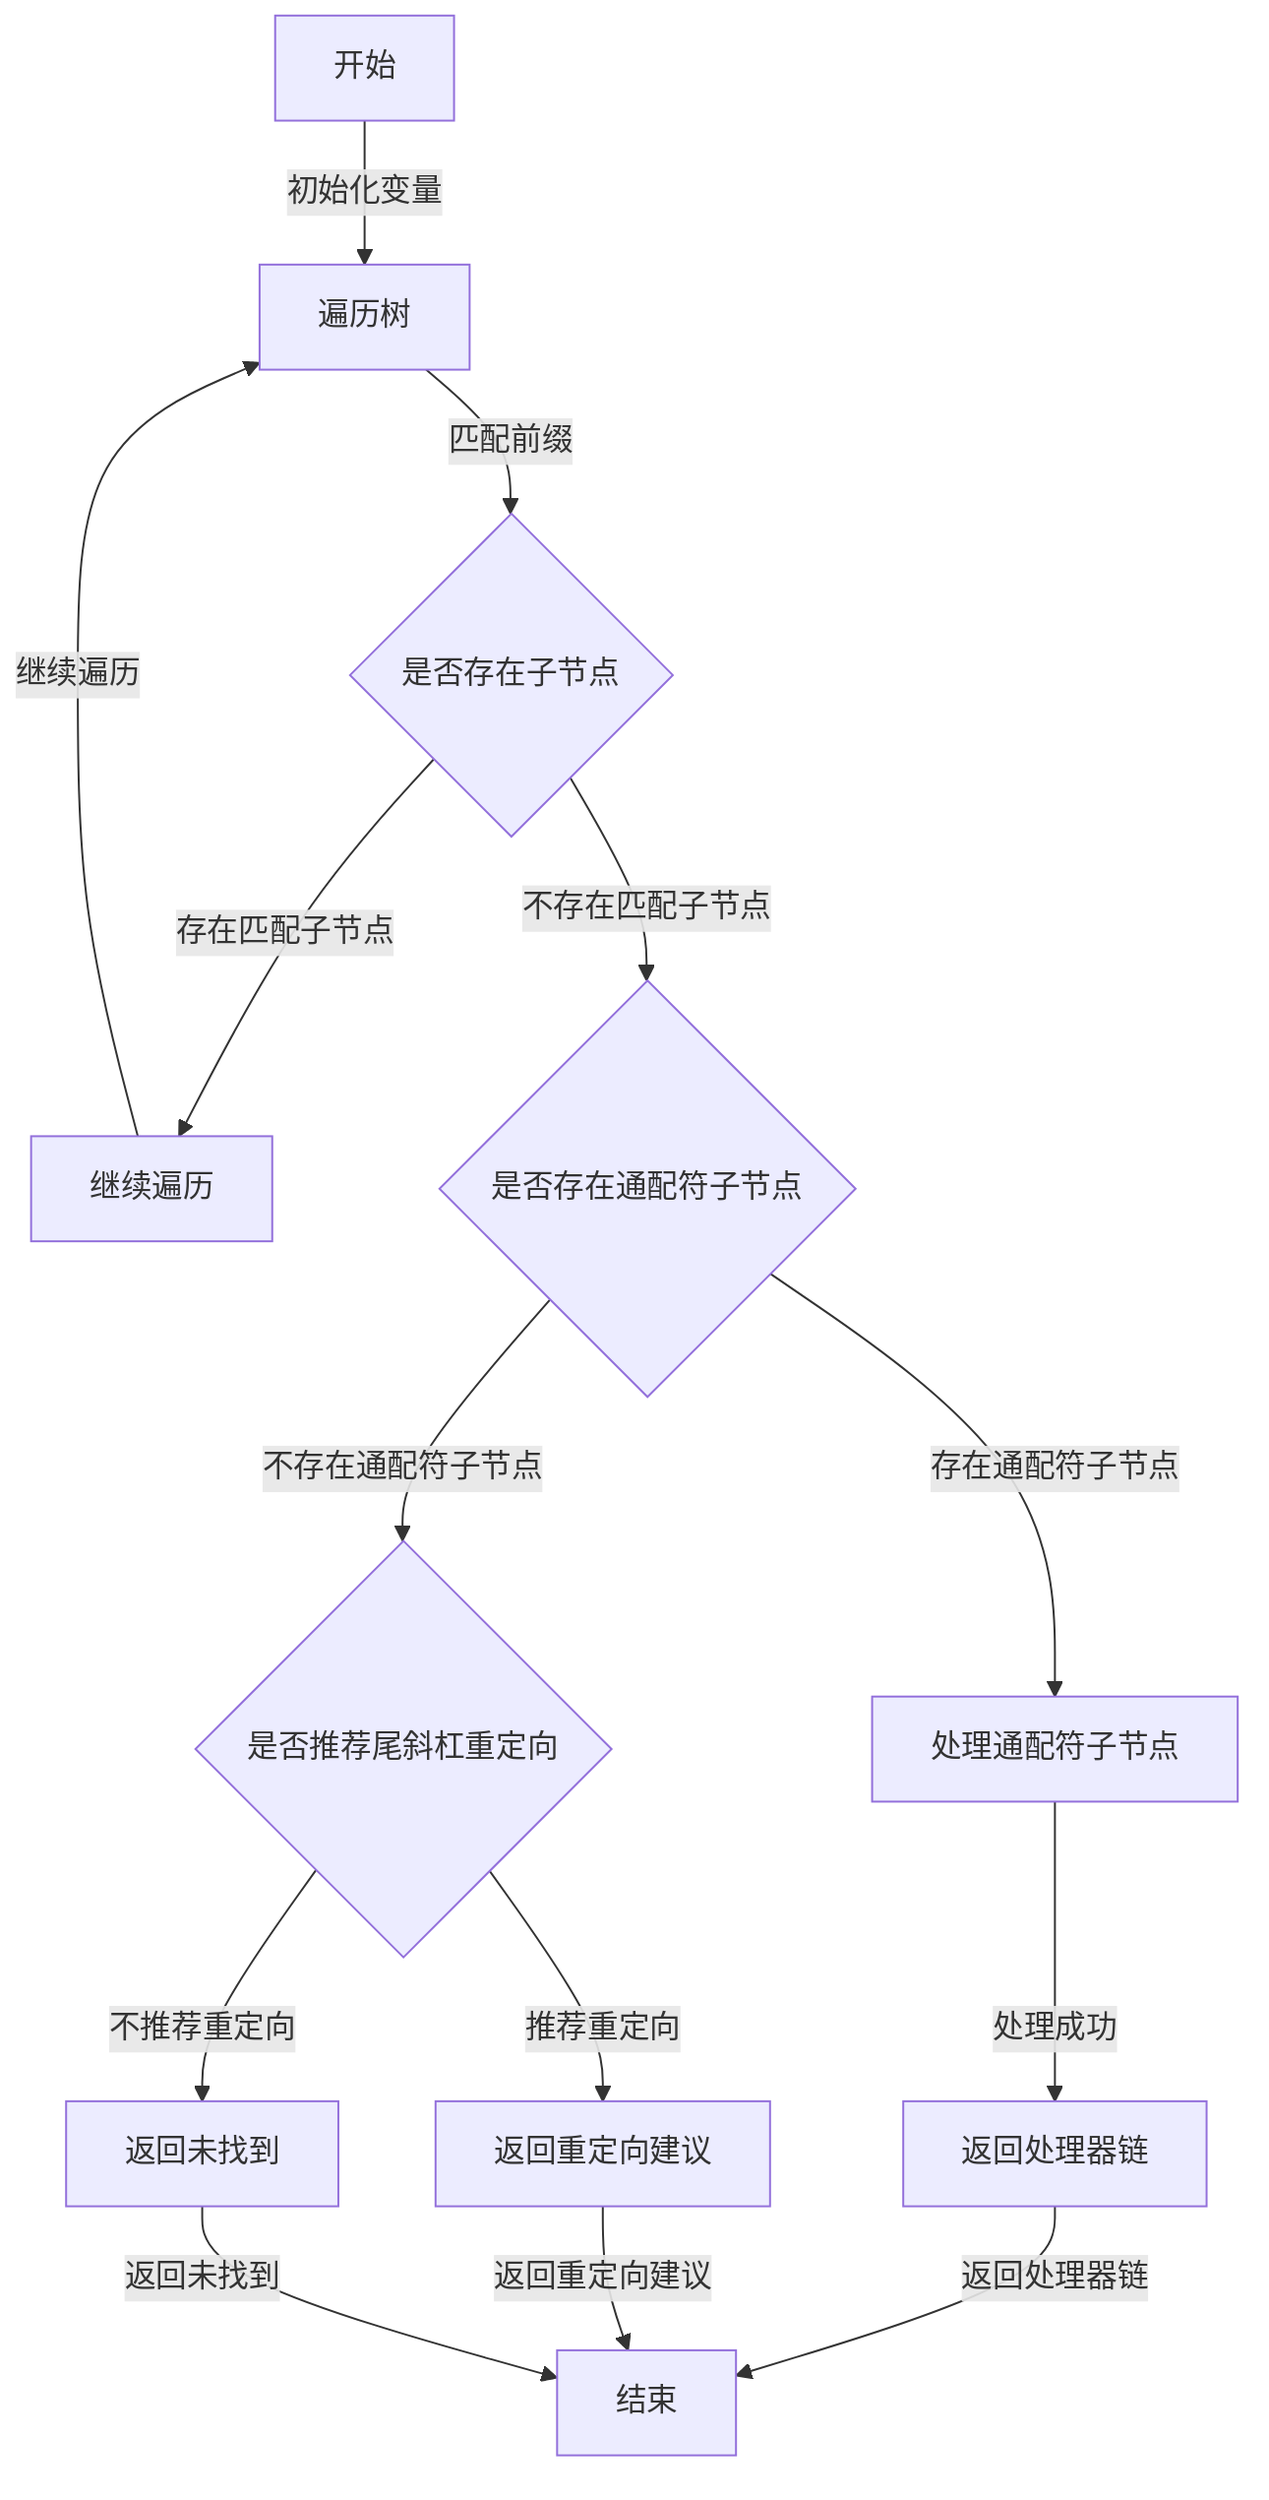 flowchart TD
    Start[开始] -->|初始化变量| WalkTree[遍历树]
    WalkTree -->|匹配前缀| CheckChildren{是否存在子节点}
    CheckChildren -->|存在匹配子节点| ContinueWalk[继续遍历]
    CheckChildren -->|不存在匹配子节点| CheckWildChild{是否存在通配符子节点}
    CheckWildChild -->|存在通配符子节点| HandleWildChild[处理通配符子节点]
    CheckWildChild -->|不存在通配符子节点| CheckTSR{是否推荐尾斜杠重定向}
    CheckTSR -->|推荐重定向| ReturnTSR[返回重定向建议]
    CheckTSR -->|不推荐重定向| ReturnNotFound[返回未找到]
    HandleWildChild -->|处理成功| ReturnHandlers[返回处理器链]
    ContinueWalk -->|继续遍历| WalkTree
    ReturnHandlers -->|返回处理器链| End[结束]
    ReturnTSR -->|返回重定向建议| End
    ReturnNotFound -->|返回未找到| End